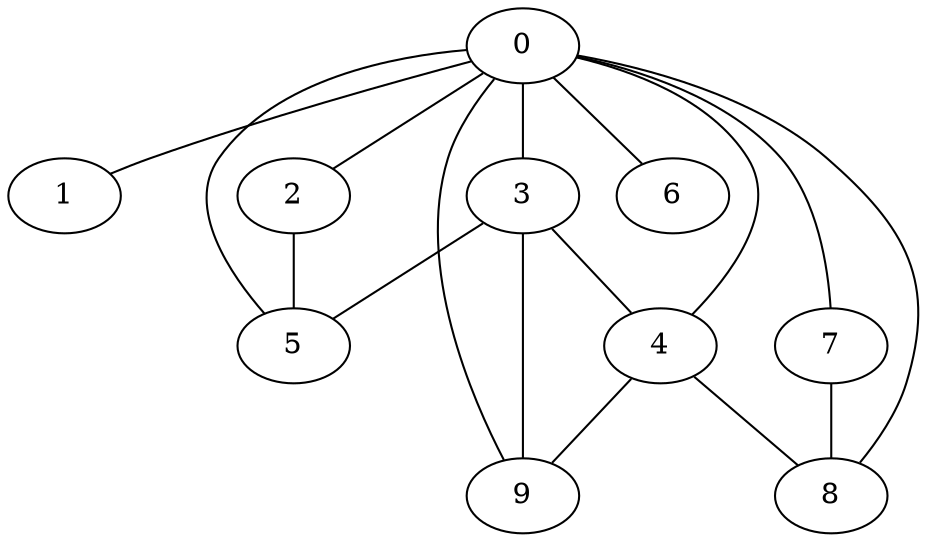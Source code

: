 
graph graphname {
    0 -- 1
0 -- 2
0 -- 3
0 -- 4
0 -- 5
0 -- 6
0 -- 7
0 -- 8
0 -- 9
2 -- 5
3 -- 9
3 -- 4
3 -- 5
4 -- 9
4 -- 8
7 -- 8

}
